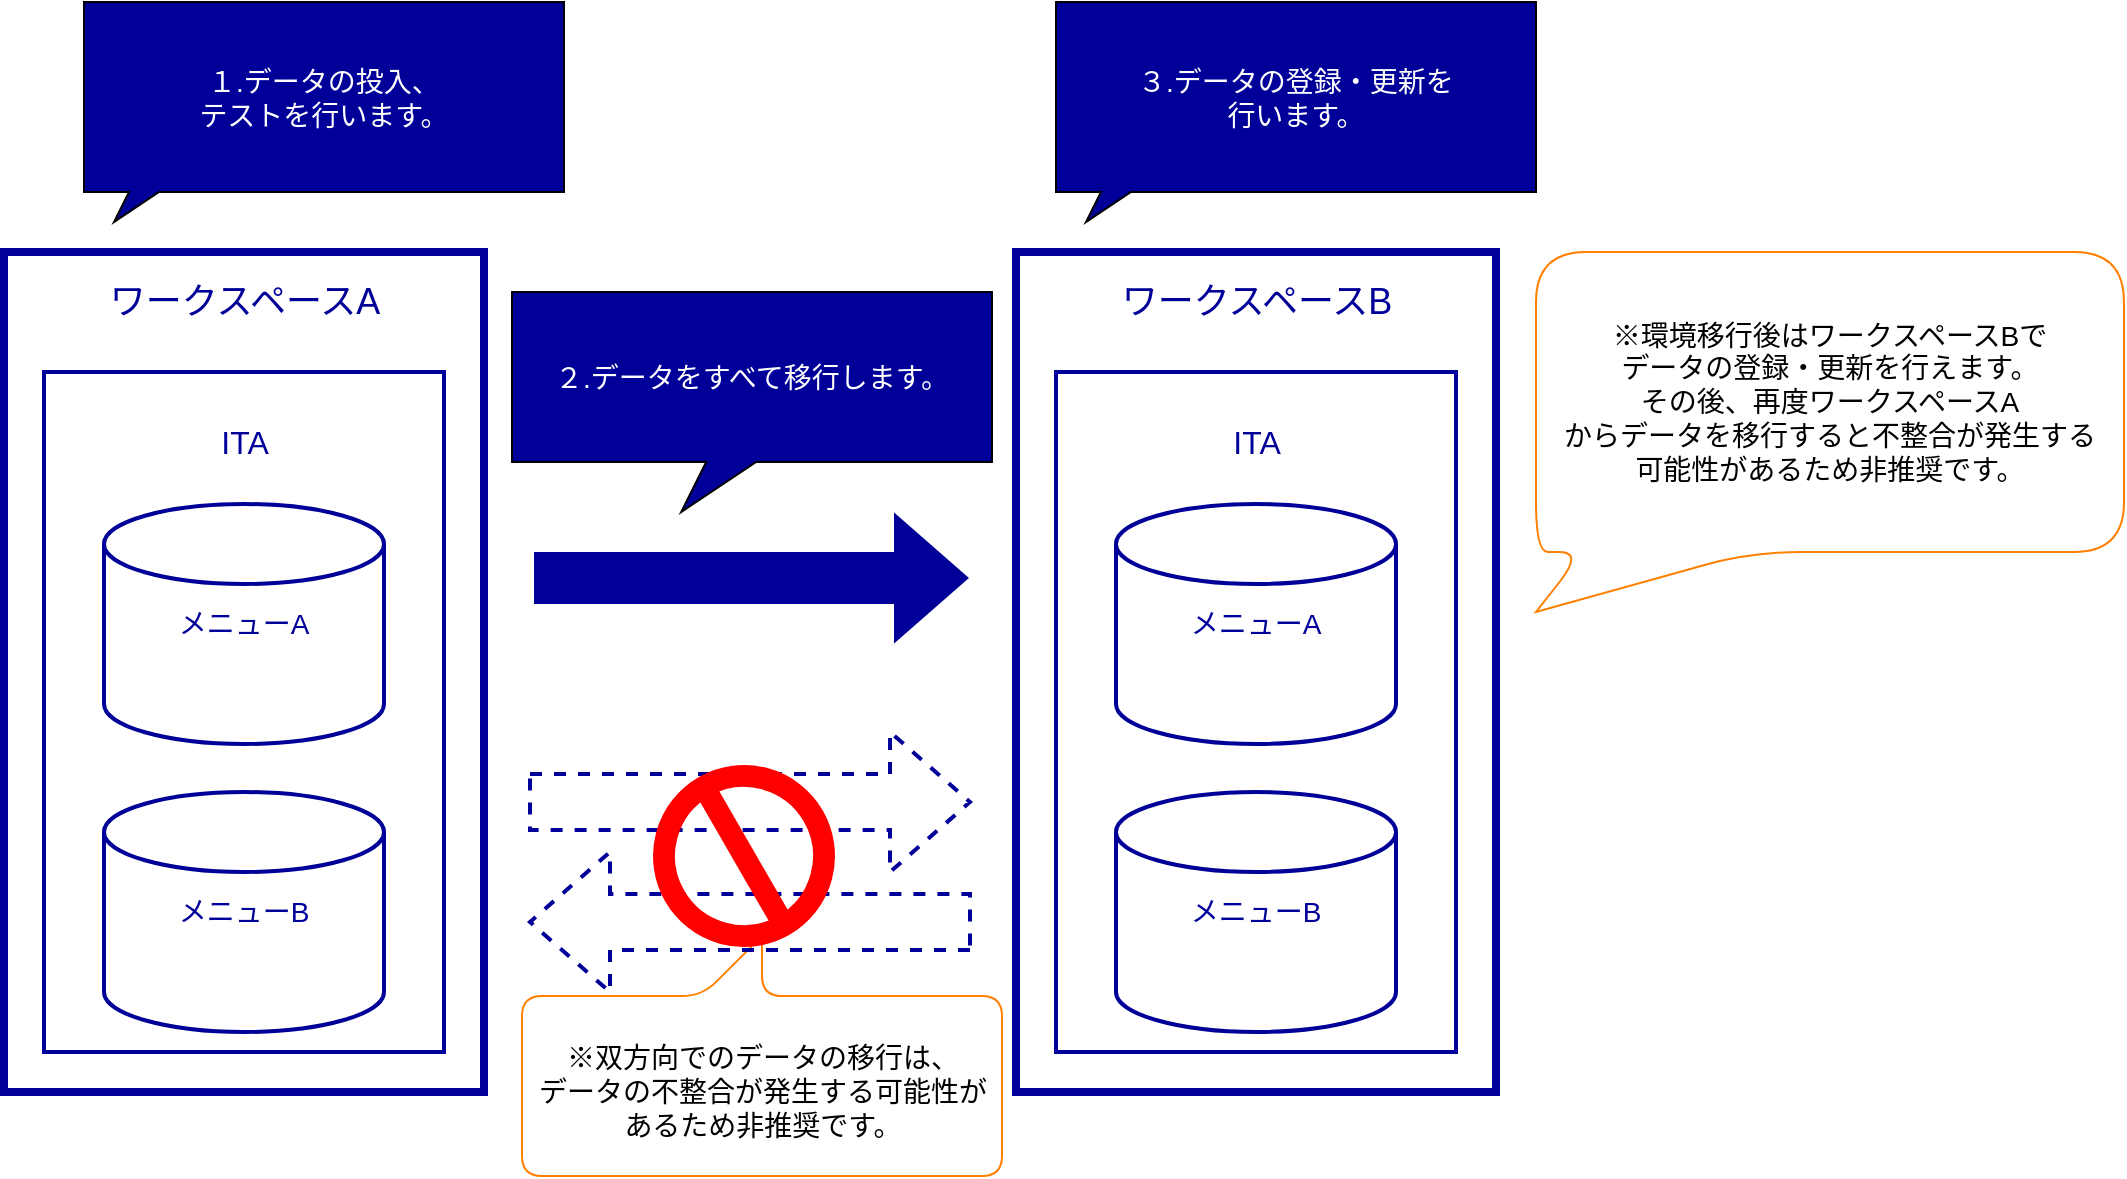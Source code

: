 <mxfile version="21.3.7" type="device">
  <diagram name="ページ1" id="nfEcKw9-6iYbInknxupI">
    <mxGraphModel dx="1050" dy="549" grid="1" gridSize="10" guides="1" tooltips="1" connect="1" arrows="1" fold="1" page="1" pageScale="1" pageWidth="827" pageHeight="1169" math="0" shadow="0">
      <root>
        <mxCell id="0" />
        <mxCell id="1" parent="0" />
        <mxCell id="pw9xZOHRmdE0OJi-8WqL-1" value="" style="rounded=0;whiteSpace=wrap;html=1;strokeWidth=4;strokeColor=#000099;fillColor=none;" parent="1" vertex="1">
          <mxGeometry x="40" y="150" width="240" height="420" as="geometry" />
        </mxCell>
        <mxCell id="pnCjOg8NUYqjeg9NoS2I-1" value="" style="rounded=0;whiteSpace=wrap;html=1;strokeWidth=2;strokeColor=#000099;fillColor=none;" parent="1" vertex="1">
          <mxGeometry x="60" y="210" width="200" height="340" as="geometry" />
        </mxCell>
        <mxCell id="pw9xZOHRmdE0OJi-8WqL-2" value="ワークスペースA" style="text;html=1;align=center;verticalAlign=middle;resizable=0;points=[];autosize=1;strokeColor=none;fillColor=none;fontSize=18;fontColor=#000099;" parent="1" vertex="1">
          <mxGeometry x="80" y="155" width="160" height="40" as="geometry" />
        </mxCell>
        <mxCell id="pw9xZOHRmdE0OJi-8WqL-3" value="メニューA" style="strokeWidth=2;html=1;shape=mxgraph.flowchart.database;whiteSpace=wrap;fillColor=none;strokeColor=#000099;fontColor=#000099;fontSize=14;" parent="1" vertex="1">
          <mxGeometry x="90" y="276" width="140" height="120" as="geometry" />
        </mxCell>
        <mxCell id="pw9xZOHRmdE0OJi-8WqL-4" value="ITA" style="text;html=1;align=center;verticalAlign=middle;resizable=0;points=[];autosize=1;strokeColor=none;fillColor=none;fontColor=#000099;fontSize=16;" parent="1" vertex="1">
          <mxGeometry x="135" y="230" width="50" height="30" as="geometry" />
        </mxCell>
        <mxCell id="pw9xZOHRmdE0OJi-8WqL-5" value="" style="verticalLabelPosition=bottom;verticalAlign=top;html=1;strokeWidth=2;shape=mxgraph.arrows2.arrow;dy=0.6;dx=40;notch=0;strokeColor=#FFFFFF;fillColor=#000099;" parent="1" vertex="1">
          <mxGeometry x="304" y="278" width="220" height="70" as="geometry" />
        </mxCell>
        <mxCell id="pnCjOg8NUYqjeg9NoS2I-2" value="メニューB" style="strokeWidth=2;html=1;shape=mxgraph.flowchart.database;whiteSpace=wrap;fillColor=none;strokeColor=#000099;fontColor=#000099;fontSize=14;" parent="1" vertex="1">
          <mxGeometry x="90" y="420" width="140" height="120" as="geometry" />
        </mxCell>
        <mxCell id="pnCjOg8NUYqjeg9NoS2I-3" value="１.データの投入、&lt;br&gt;テストを行います。" style="whiteSpace=wrap;html=1;shape=mxgraph.basic.rectCallout;dx=30;dy=15;boundedLbl=1;fillColor=#000099;fontColor=#FFFFFF;fontSize=14;" parent="1" vertex="1">
          <mxGeometry x="80" y="25" width="240" height="110" as="geometry" />
        </mxCell>
        <mxCell id="pnCjOg8NUYqjeg9NoS2I-5" value="" style="rounded=0;whiteSpace=wrap;html=1;strokeWidth=4;strokeColor=#000099;fillColor=none;" parent="1" vertex="1">
          <mxGeometry x="546" y="150" width="240" height="420" as="geometry" />
        </mxCell>
        <mxCell id="pnCjOg8NUYqjeg9NoS2I-6" value="" style="rounded=0;whiteSpace=wrap;html=1;strokeWidth=2;strokeColor=#000099;fillColor=none;" parent="1" vertex="1">
          <mxGeometry x="566" y="210" width="200" height="340" as="geometry" />
        </mxCell>
        <mxCell id="pnCjOg8NUYqjeg9NoS2I-7" value="ワークスペースB" style="text;html=1;align=center;verticalAlign=middle;resizable=0;points=[];autosize=1;strokeColor=none;fillColor=none;fontSize=18;fontColor=#000099;" parent="1" vertex="1">
          <mxGeometry x="586" y="155" width="160" height="40" as="geometry" />
        </mxCell>
        <mxCell id="pnCjOg8NUYqjeg9NoS2I-8" value="メニューA" style="strokeWidth=2;html=1;shape=mxgraph.flowchart.database;whiteSpace=wrap;fillColor=none;strokeColor=#000099;fontColor=#000099;fontSize=14;" parent="1" vertex="1">
          <mxGeometry x="596" y="276" width="140" height="120" as="geometry" />
        </mxCell>
        <mxCell id="pnCjOg8NUYqjeg9NoS2I-9" value="ITA" style="text;html=1;align=center;verticalAlign=middle;resizable=0;points=[];autosize=1;strokeColor=none;fillColor=none;fontColor=#000099;fontSize=16;" parent="1" vertex="1">
          <mxGeometry x="641" y="230" width="50" height="30" as="geometry" />
        </mxCell>
        <mxCell id="pnCjOg8NUYqjeg9NoS2I-10" value="メニューB" style="strokeWidth=2;html=1;shape=mxgraph.flowchart.database;whiteSpace=wrap;fillColor=none;strokeColor=#000099;fontColor=#000099;fontSize=14;" parent="1" vertex="1">
          <mxGeometry x="596" y="420" width="140" height="120" as="geometry" />
        </mxCell>
        <mxCell id="pnCjOg8NUYqjeg9NoS2I-11" value="２.データをすべて移行します。" style="whiteSpace=wrap;html=1;shape=mxgraph.basic.rectCallout;dx=109.6;dy=25;boundedLbl=1;fillColor=#000099;fontColor=#FFFFFF;fontSize=14;" parent="1" vertex="1">
          <mxGeometry x="294" y="170" width="240" height="110" as="geometry" />
        </mxCell>
        <mxCell id="pnCjOg8NUYqjeg9NoS2I-12" value="３.データの登録・更新を&lt;br&gt;行います。" style="whiteSpace=wrap;html=1;shape=mxgraph.basic.rectCallout;dx=30;dy=15;boundedLbl=1;fillColor=#000099;fontColor=#FFFFFF;fontSize=14;" parent="1" vertex="1">
          <mxGeometry x="566" y="25" width="240" height="110" as="geometry" />
        </mxCell>
        <mxCell id="pnCjOg8NUYqjeg9NoS2I-16" value="" style="shape=callout;whiteSpace=wrap;html=1;perimeter=calloutPerimeter;position2=0.5;base=30;rotation=-180;rounded=1;strokeColor=#FF8000;fillColor=default;" parent="1" vertex="1">
          <mxGeometry x="299" y="492" width="240" height="120" as="geometry" />
        </mxCell>
        <mxCell id="pnCjOg8NUYqjeg9NoS2I-17" value="※双方向でのデータの移行は、&lt;br style=&quot;font-size: 14px;&quot;&gt;データの不整合が発生する可能性が&lt;br style=&quot;font-size: 14px;&quot;&gt;あるため非推奨です。" style="text;html=1;align=center;verticalAlign=middle;resizable=0;points=[];autosize=1;strokeColor=none;fillColor=none;fontSize=14;" parent="1" vertex="1">
          <mxGeometry x="294" y="540" width="250" height="60" as="geometry" />
        </mxCell>
        <mxCell id="pnCjOg8NUYqjeg9NoS2I-18" value="" style="verticalLabelPosition=bottom;verticalAlign=top;html=1;strokeWidth=2;shape=mxgraph.arrows2.arrow;dy=0.6;dx=40;notch=0;strokeColor=#000099;fillColor=none;dashed=1;" parent="1" vertex="1">
          <mxGeometry x="303" y="390" width="220" height="70" as="geometry" />
        </mxCell>
        <mxCell id="pnCjOg8NUYqjeg9NoS2I-19" value="" style="verticalLabelPosition=bottom;verticalAlign=top;html=1;strokeWidth=2;shape=mxgraph.arrows2.arrow;dy=0.6;dx=40;notch=0;strokeColor=#000099;fillColor=none;dashed=1;rotation=-180;" parent="1" vertex="1">
          <mxGeometry x="303" y="450" width="220" height="70" as="geometry" />
        </mxCell>
        <mxCell id="pnCjOg8NUYqjeg9NoS2I-20" value="" style="shape=lineEllipse;perimeter=ellipsePerimeter;whiteSpace=wrap;html=1;backgroundOutline=1;fillColor=none;strokeWidth=11;strokeColor=#FF0000;rotation=60;" parent="1" vertex="1">
          <mxGeometry x="370" y="412" width="80" height="80" as="geometry" />
        </mxCell>
        <mxCell id="pnCjOg8NUYqjeg9NoS2I-21" value="※環境移行後はワークスペースBで&lt;br&gt;データの登録・更新を行えます。&lt;br&gt;その後、再度ワークスペースA&lt;br&gt;からデータを移行すると不整合が発生する&lt;br&gt;可能性があるため非推奨です。" style="shape=callout;whiteSpace=wrap;html=1;perimeter=calloutPerimeter;position2=0;base=84;rotation=0;rounded=1;strokeColor=#FF8000;fontSize=14;size=30;position=0.08;arcSize=50;fillColor=default;" parent="1" vertex="1">
          <mxGeometry x="806" y="150" width="294" height="180" as="geometry" />
        </mxCell>
      </root>
    </mxGraphModel>
  </diagram>
</mxfile>
